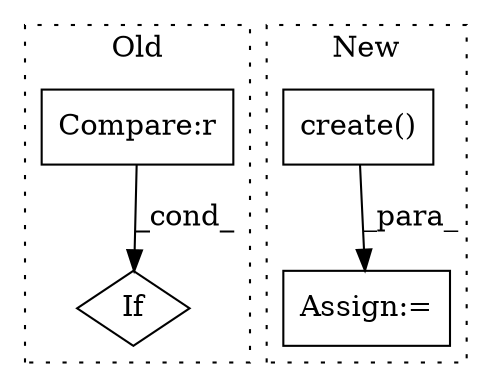 digraph G {
subgraph cluster0 {
1 [label="If" a="96" s="3044" l="3" shape="diamond"];
4 [label="Compare:r" a="40" s="3047" l="20" shape="box"];
label = "Old";
style="dotted";
}
subgraph cluster1 {
2 [label="create()" a="75" s="2738,2767" l="25,1" shape="box"];
3 [label="Assign:=" a="68" s="2735" l="3" shape="box"];
label = "New";
style="dotted";
}
2 -> 3 [label="_para_"];
4 -> 1 [label="_cond_"];
}